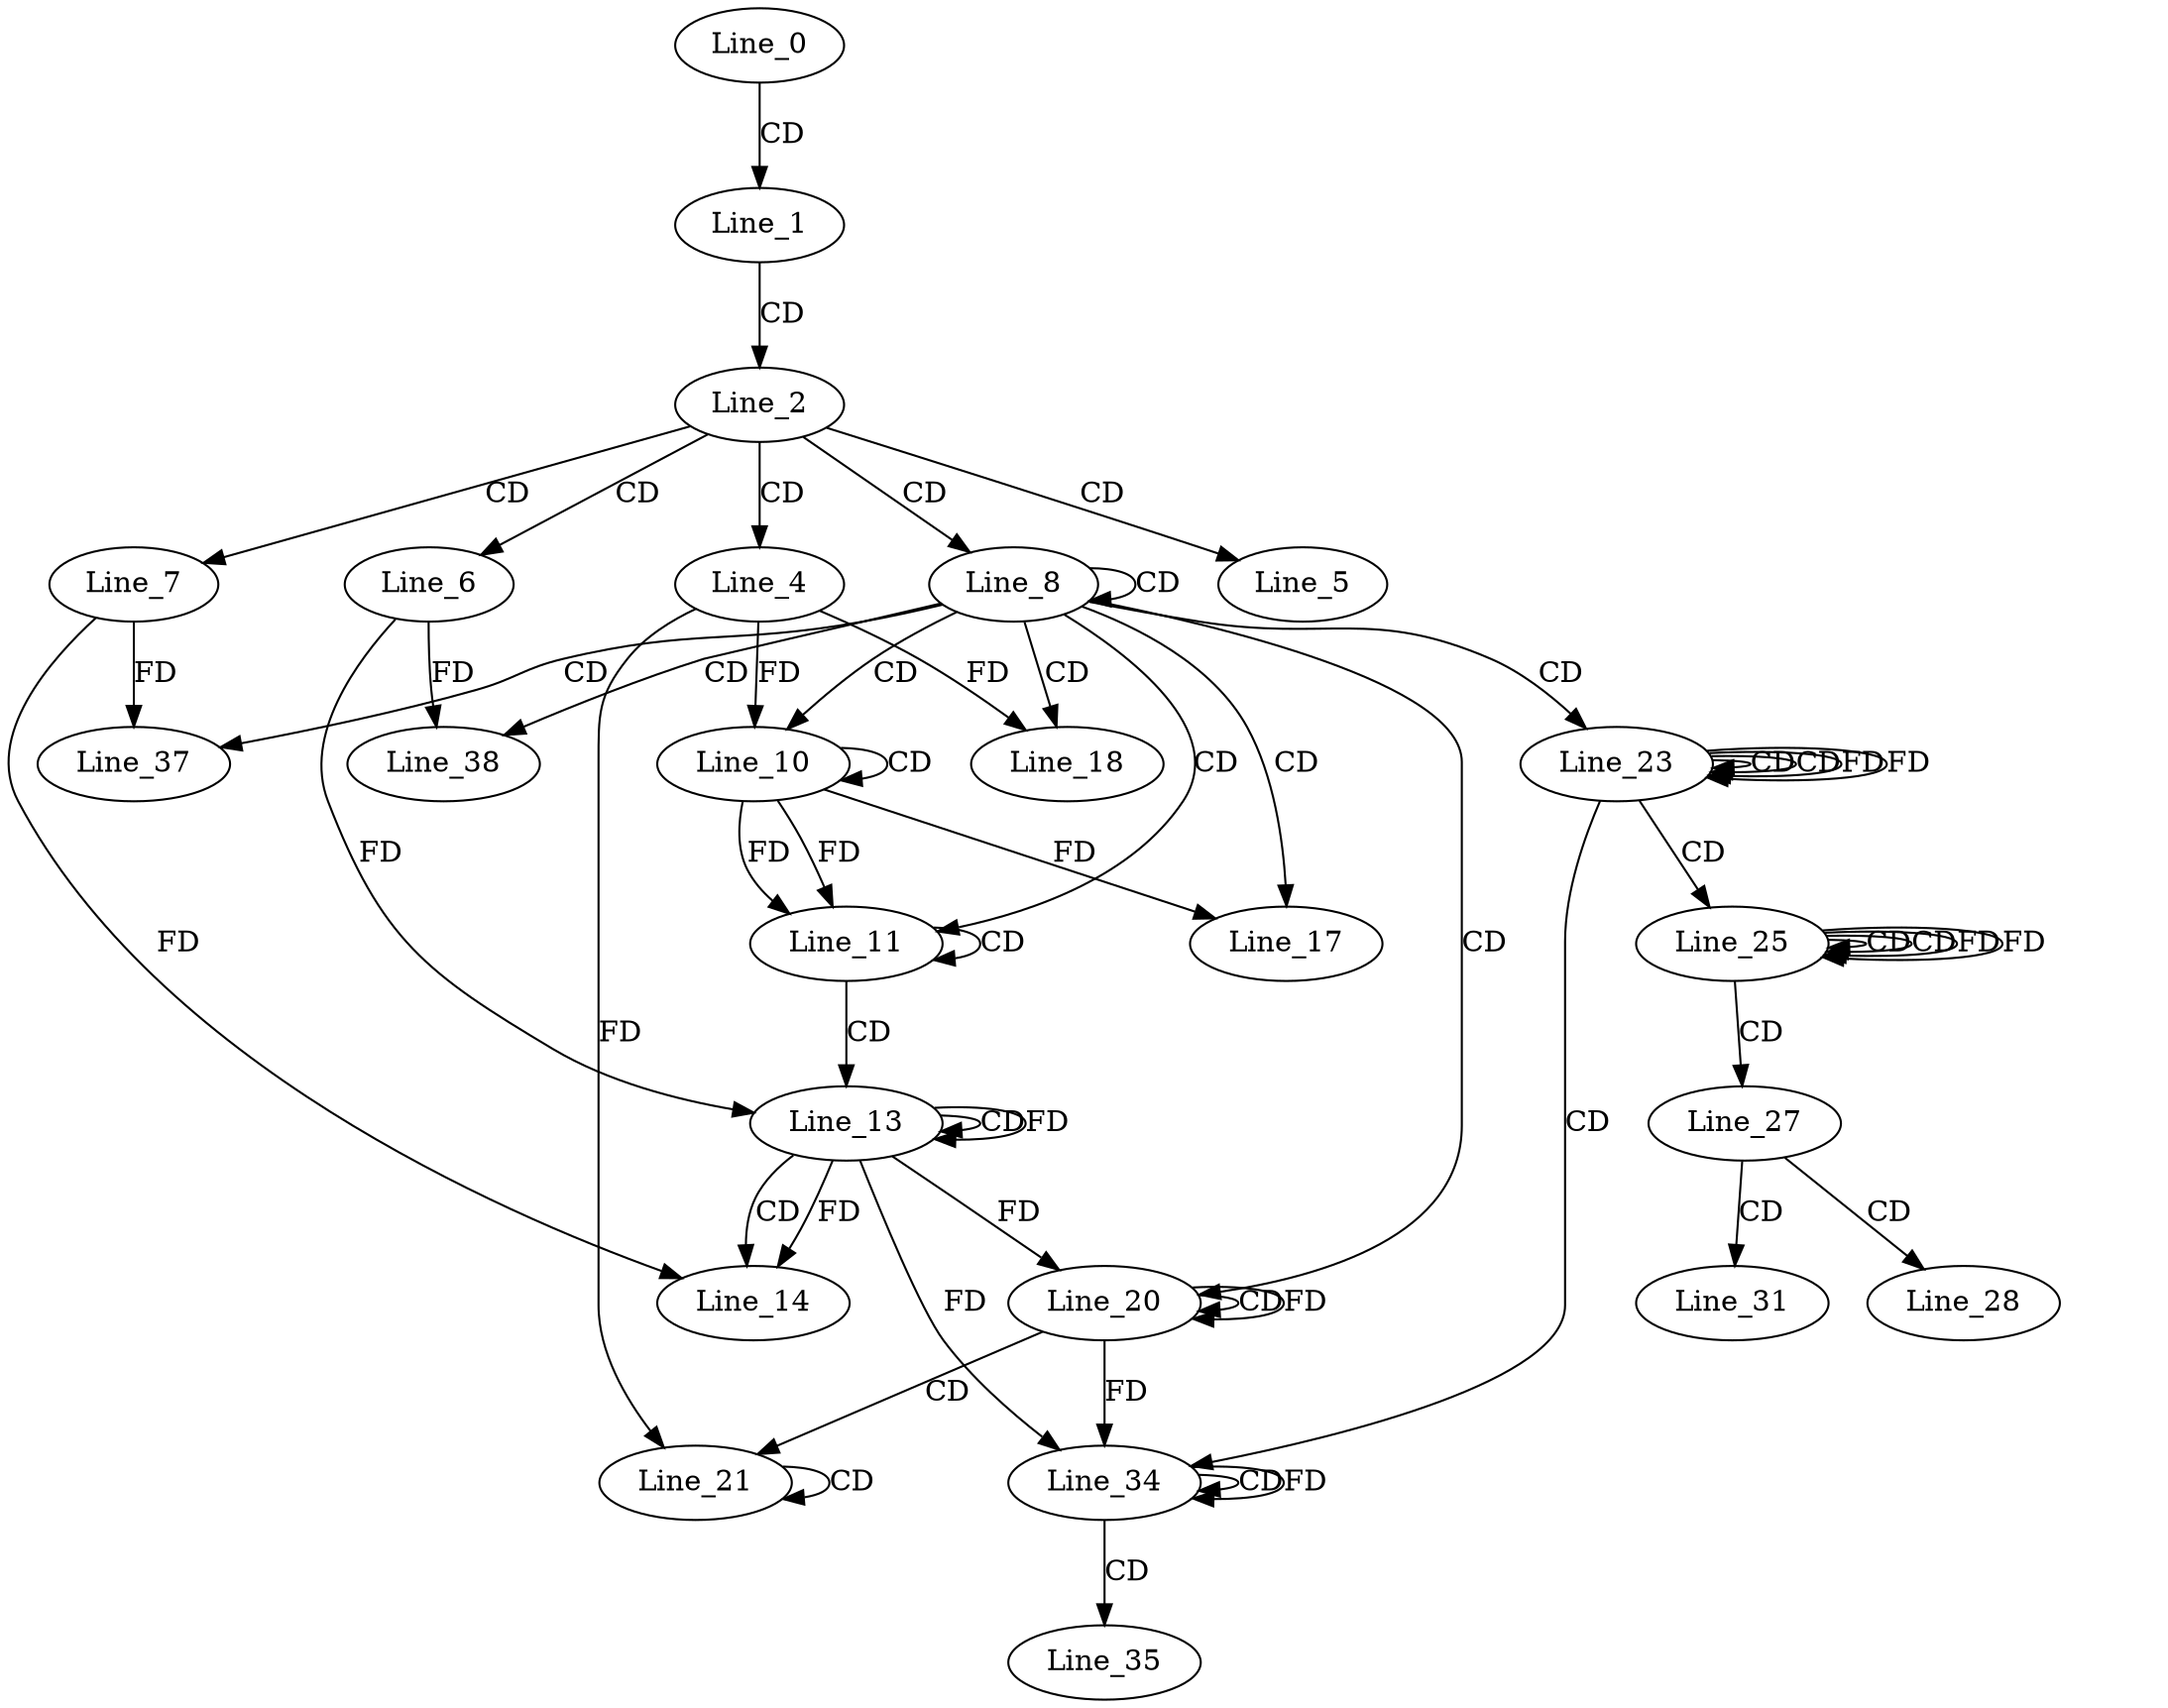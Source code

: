 digraph G {
  Line_0;
  Line_1;
  Line_2;
  Line_4;
  Line_5;
  Line_6;
  Line_7;
  Line_8;
  Line_10;
  Line_10;
  Line_11;
  Line_11;
  Line_13;
  Line_13;
  Line_13;
  Line_14;
  Line_14;
  Line_17;
  Line_18;
  Line_18;
  Line_20;
  Line_20;
  Line_20;
  Line_21;
  Line_21;
  Line_21;
  Line_23;
  Line_23;
  Line_23;
  Line_25;
  Line_25;
  Line_25;
  Line_27;
  Line_28;
  Line_31;
  Line_34;
  Line_34;
  Line_34;
  Line_35;
  Line_37;
  Line_38;
  Line_0 -> Line_1 [ label="CD" ];
  Line_1 -> Line_2 [ label="CD" ];
  Line_2 -> Line_4 [ label="CD" ];
  Line_2 -> Line_5 [ label="CD" ];
  Line_2 -> Line_6 [ label="CD" ];
  Line_2 -> Line_7 [ label="CD" ];
  Line_2 -> Line_8 [ label="CD" ];
  Line_8 -> Line_8 [ label="CD" ];
  Line_8 -> Line_10 [ label="CD" ];
  Line_10 -> Line_10 [ label="CD" ];
  Line_4 -> Line_10 [ label="FD" ];
  Line_8 -> Line_11 [ label="CD" ];
  Line_10 -> Line_11 [ label="FD" ];
  Line_11 -> Line_11 [ label="CD" ];
  Line_10 -> Line_11 [ label="FD" ];
  Line_11 -> Line_13 [ label="CD" ];
  Line_13 -> Line_13 [ label="CD" ];
  Line_6 -> Line_13 [ label="FD" ];
  Line_13 -> Line_13 [ label="FD" ];
  Line_13 -> Line_14 [ label="CD" ];
  Line_7 -> Line_14 [ label="FD" ];
  Line_13 -> Line_14 [ label="FD" ];
  Line_8 -> Line_17 [ label="CD" ];
  Line_10 -> Line_17 [ label="FD" ];
  Line_8 -> Line_18 [ label="CD" ];
  Line_4 -> Line_18 [ label="FD" ];
  Line_8 -> Line_20 [ label="CD" ];
  Line_20 -> Line_20 [ label="CD" ];
  Line_13 -> Line_20 [ label="FD" ];
  Line_20 -> Line_20 [ label="FD" ];
  Line_20 -> Line_21 [ label="CD" ];
  Line_21 -> Line_21 [ label="CD" ];
  Line_4 -> Line_21 [ label="FD" ];
  Line_8 -> Line_23 [ label="CD" ];
  Line_23 -> Line_23 [ label="CD" ];
  Line_23 -> Line_23 [ label="CD" ];
  Line_23 -> Line_23 [ label="FD" ];
  Line_23 -> Line_25 [ label="CD" ];
  Line_25 -> Line_25 [ label="CD" ];
  Line_25 -> Line_25 [ label="CD" ];
  Line_25 -> Line_25 [ label="FD" ];
  Line_25 -> Line_27 [ label="CD" ];
  Line_27 -> Line_28 [ label="CD" ];
  Line_27 -> Line_31 [ label="CD" ];
  Line_23 -> Line_34 [ label="CD" ];
  Line_34 -> Line_34 [ label="CD" ];
  Line_20 -> Line_34 [ label="FD" ];
  Line_13 -> Line_34 [ label="FD" ];
  Line_34 -> Line_34 [ label="FD" ];
  Line_34 -> Line_35 [ label="CD" ];
  Line_8 -> Line_37 [ label="CD" ];
  Line_7 -> Line_37 [ label="FD" ];
  Line_8 -> Line_38 [ label="CD" ];
  Line_6 -> Line_38 [ label="FD" ];
  Line_23 -> Line_23 [ label="FD" ];
  Line_25 -> Line_25 [ label="FD" ];
}
